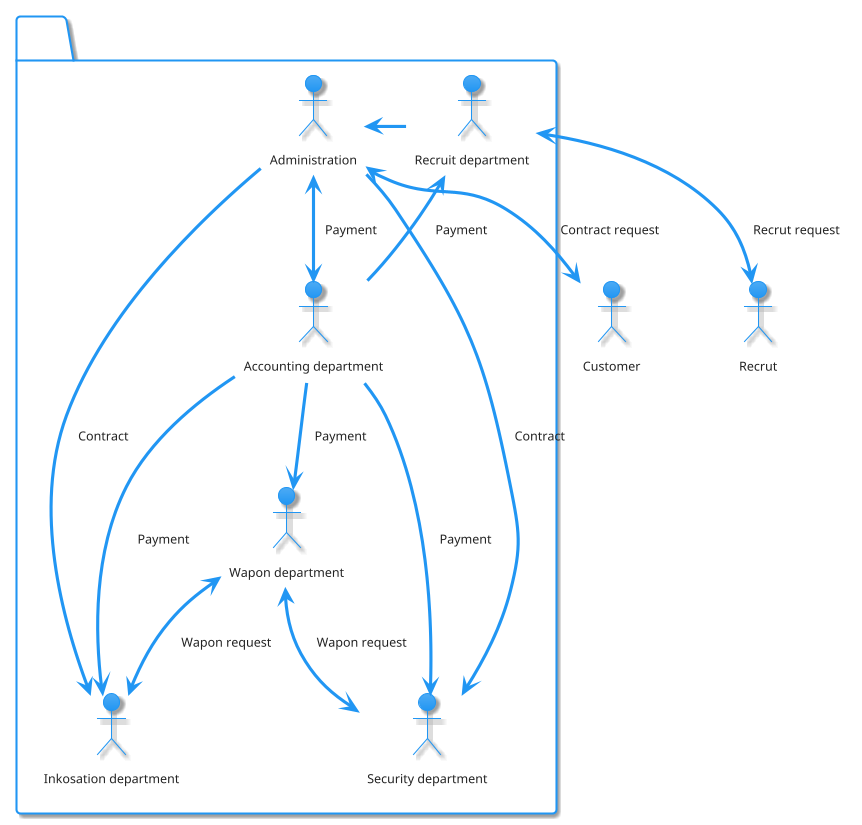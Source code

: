 @startuml
!theme materia
top to bottom direction

actor Customer as cus
actor "Recrut" as req

package PSC {
actor "Accounting department" as acc
actor Administration as adm
actor "Security department" as sec
actor "Inkosation department" as ink
actor "Wapon department" as wpn
actor "Recruit department" as rec
}

adm <-down-> cus: Contract request
req <-up-> rec: Recrut request
adm <- rec

adm -up-> sec: Contract
adm -up-> ink: Contract
adm <-down-> acc: Payment

wpn <-down-> sec: Wapon request
wpn <-down-> ink: Wapon request

acc -down-> wpn: Payment
acc -down-> sec: Payment
acc -up-> rec: Payment
acc -down-> ink: Payment
@enduml
